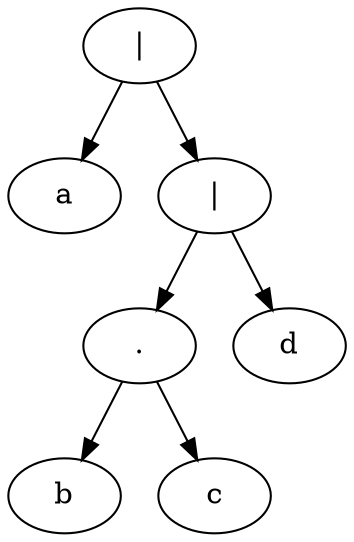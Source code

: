 digraph {
  105759274703200[label="|"]
  105759274703152[label="a"]
  105759274703200  ->  105759274703152
  105759274703392[label="|"]
  105759274703200  ->  105759274703392
  105759274703296[label="."]
  105759274703392  ->  105759274703296
  105759274703440[label="d"]
  105759274703392  ->  105759274703440
  105759274703248[label="b"]
  105759274703296  ->  105759274703248
  105759274703344[label="c"]
  105759274703296  ->  105759274703344
}
